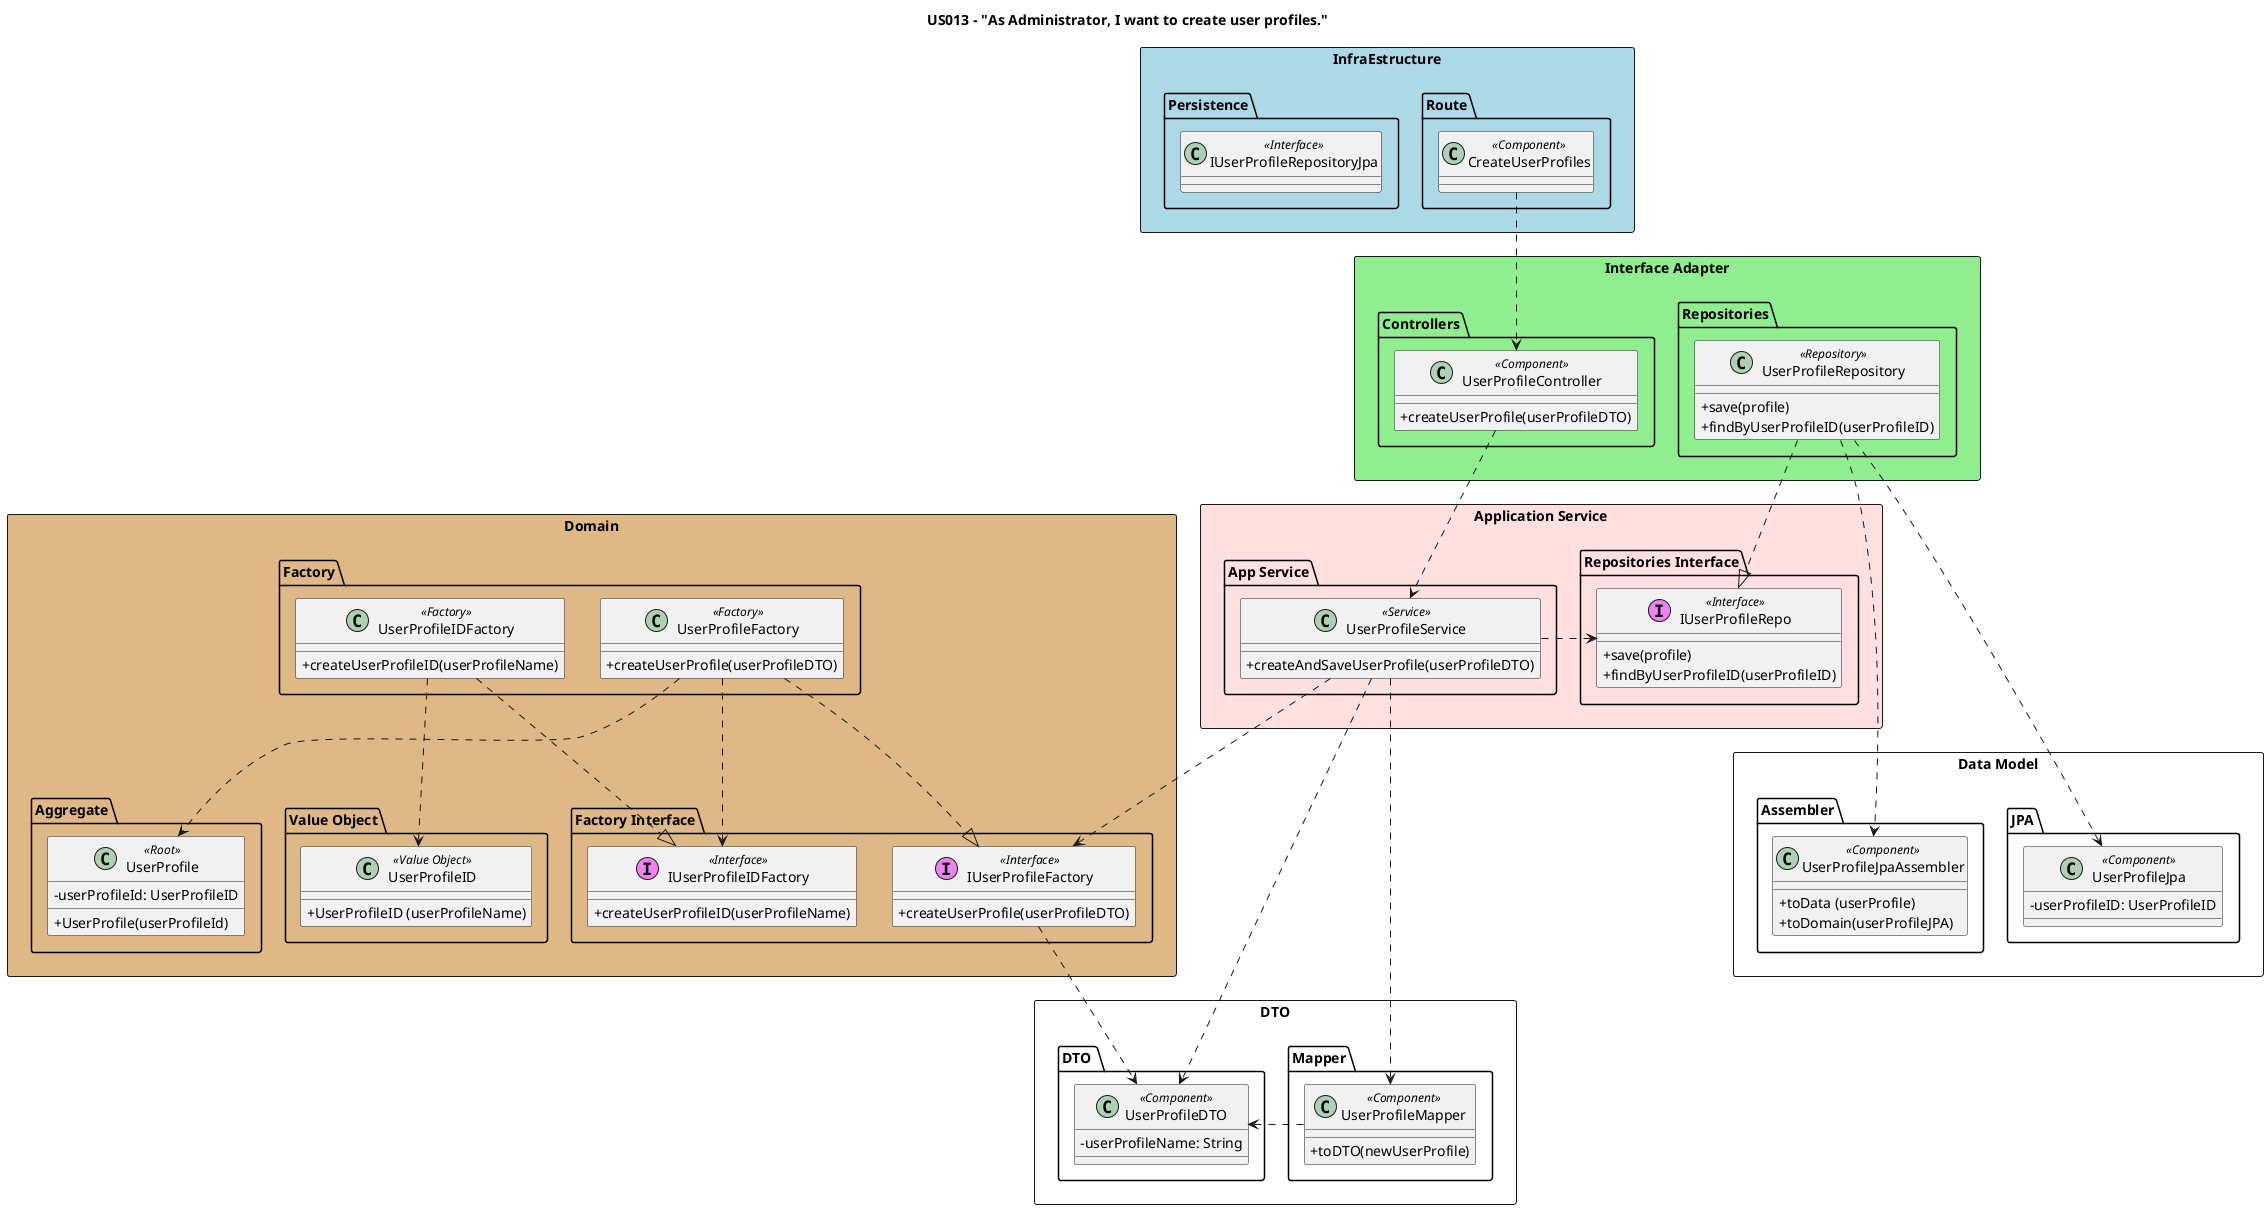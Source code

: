 @startuml

skinparam classAttributeIconSize 0

title US013 - "As Administrator, I want to create user profiles."

package "InfraEstructure" <<Rectangle>> #lightblue {
package "Route"{
    class "CreateUserProfiles" as route <<Component>>
    }

    package "Persistence" {
    class "IUserProfileRepositoryJpa" as jpa <<Interface>>
    }
}



package "Interface Adapter" <<Rectangle>> #lightgreen{
package "Controllers" <<Folder>>{
    class "UserProfileController" as ctrl <<Component>>{
     +createUserProfile(userProfileDTO)
    }
    }


    package "Repositories" <<Folder>>{
    class "UserProfileRepository" as uRepo <<Repository>>{
    +save(profile)
    +findByUserProfileID(userProfileID)

    }
}
}

package "DTO" <<Rectangle>>  {

package "DTO " {
    class "UserProfileDTO" as dto <<Component>> {
    -userProfileName: String
    }
}


package "Mapper"{
    class "UserProfileMapper" as mapper <<Component>> {
    +toDTO(newUserProfile)
    }
}

}




package "Application Service"<<Rectangle>> #implementation {
    package "App Service" {
        class "UserProfileService" as service <<Service>>{
        +createAndSaveUserProfile(userProfileDTO)
        }
    }
    package "Repositories Interface" {
        class "IUserProfileRepo" as iUserProfileRepo <<(I, Violet) Interface>> {
             +save(profile)
             +findByUserProfileID(userProfileID)
        }

    }


}

package "Domain" <<Rectangle>>#burlywood  {
    package "Factory" {
        class "UserProfileFactory" as userProfileFactory <<Factory>> {
        +createUserProfile(userProfileDTO)
        }

        class "UserProfileIDFactory" as userProfileIDFactory <<Factory>> {
        +createUserProfileID(userProfileName)
        }

    }

      package "Factory Interface" as factoryInterface <<Folder>>{

          class "IUserProfileIDFactory" as iUserProfileIDFactory <<(I, Violet) Interface>> {
                +createUserProfileID(userProfileName)
                }

          class "IUserProfileFactory" as iUserProfileFactory <<(I, Violet) Interface>> {
                 +createUserProfile(userProfileDTO)
                 }
      }


    package "Aggregate" {
        class "UserProfile" as userProfile <<Root>>{
         -userProfileId: UserProfileID
         +UserProfile(userProfileId)
        }
    }
    package "Value Object"  {
        class "UserProfileID" as userProfileID <<Value Object>>{
        +UserProfileID (userProfileName)
        }
    }
}

    package "Data Model" <<Rectangle>>{
    package "Assembler" <<Folder>> {
        class "UserProfileJpaAssembler" as assemblerjpa <<Component>> {
        +toData (userProfile)
        +toDomain(userProfileJPA)
        }
     }


    package "JPA" <<Folder>> {
        class "UserProfileJpa" as UPjpa <<Component>> {
        -userProfileID: UserProfileID
        }

route ..> ctrl
ctrl ..> service
uRepo ..|> iUserProfileRepo
service .left.> iUserProfileRepo
service ..> iUserProfileFactory
service ...right.> dto
service .down.> mapper
userProfileFactory ..down|> iUserProfileFactory
userProfileIDFactory ..down|> iUserProfileIDFactory
userProfileFactory ..down> iUserProfileIDFactory
userProfileFactory ..down> userProfile
userProfileIDFactory ..down> userProfileID
uRepo ...> assemblerjpa
uRepo ...> UPjpa
iUserProfileFactory..>dto
mapper .right..> dto


@enduml